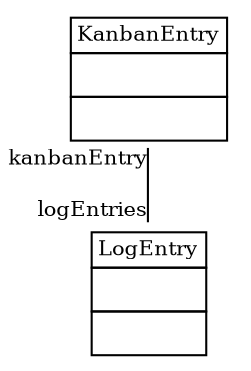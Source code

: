 
 digraph ClassDiagram {
    node [shape = none, fontsize = 10]; 
    edge [fontsize = 10];
    
    
    KanbanEntry [label=<<table border='0' cellborder='1' cellspacing='0'> <tr> <td>KanbanEntry</td> </tr> <tr><td><table border='0' cellborder='0' cellspacing='0'> <tr><td> </td></tr> </table></td></tr> <tr><td><table border='0' cellborder='0' cellspacing='0'> <tr><td> </td></tr> </table></td></tr> </table>>];
    LogEntry [label=<<table border='0' cellborder='1' cellspacing='0'> <tr> <td>LogEntry</td> </tr> <tr><td><table border='0' cellborder='0' cellspacing='0'> <tr><td> </td></tr> </table></td></tr> <tr><td><table border='0' cellborder='0' cellspacing='0'> <tr><td> </td></tr> </table></td></tr> </table>>];
    
    
    
    KanbanEntry -> LogEntry [headlabel = "logEntries" taillabel = "kanbanEntry" arrowhead = "none" ];
}


